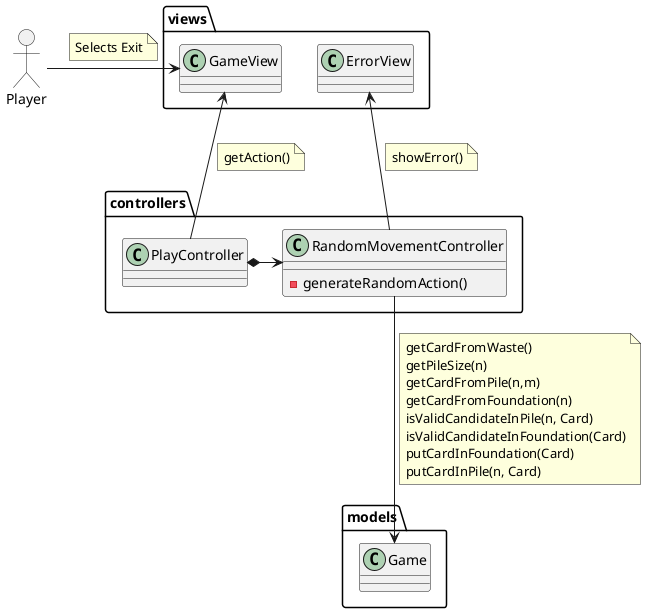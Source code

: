 @startuml Analysis Random Movement
mix_actor Player

package views {
    class GameView
    class ErrorView
}

Player -right-> GameView
note on link: Selects Exit

package controllers {
    class PlayController
    class RandomMovementController{
        -generateRandomAction()
    }
    PlayController *-left-> RandomMovementController
}

package models{
    class Game
}

PlayController -up-> GameView
note on link : getAction()

RandomMovementController --> ErrorView
note on link : showError()

RandomMovementController --> Game
note on link: getCardFromWaste()\
\ngetPileSize(n)\
\ngetCardFromPile(n,m)\
\ngetCardFromFoundation(n)\
\nisValidCandidateInPile(n, Card)\
\nisValidCandidateInFoundation(Card)\
\nputCardInFoundation(Card)\
\nputCardInPile(n, Card)

@enduml